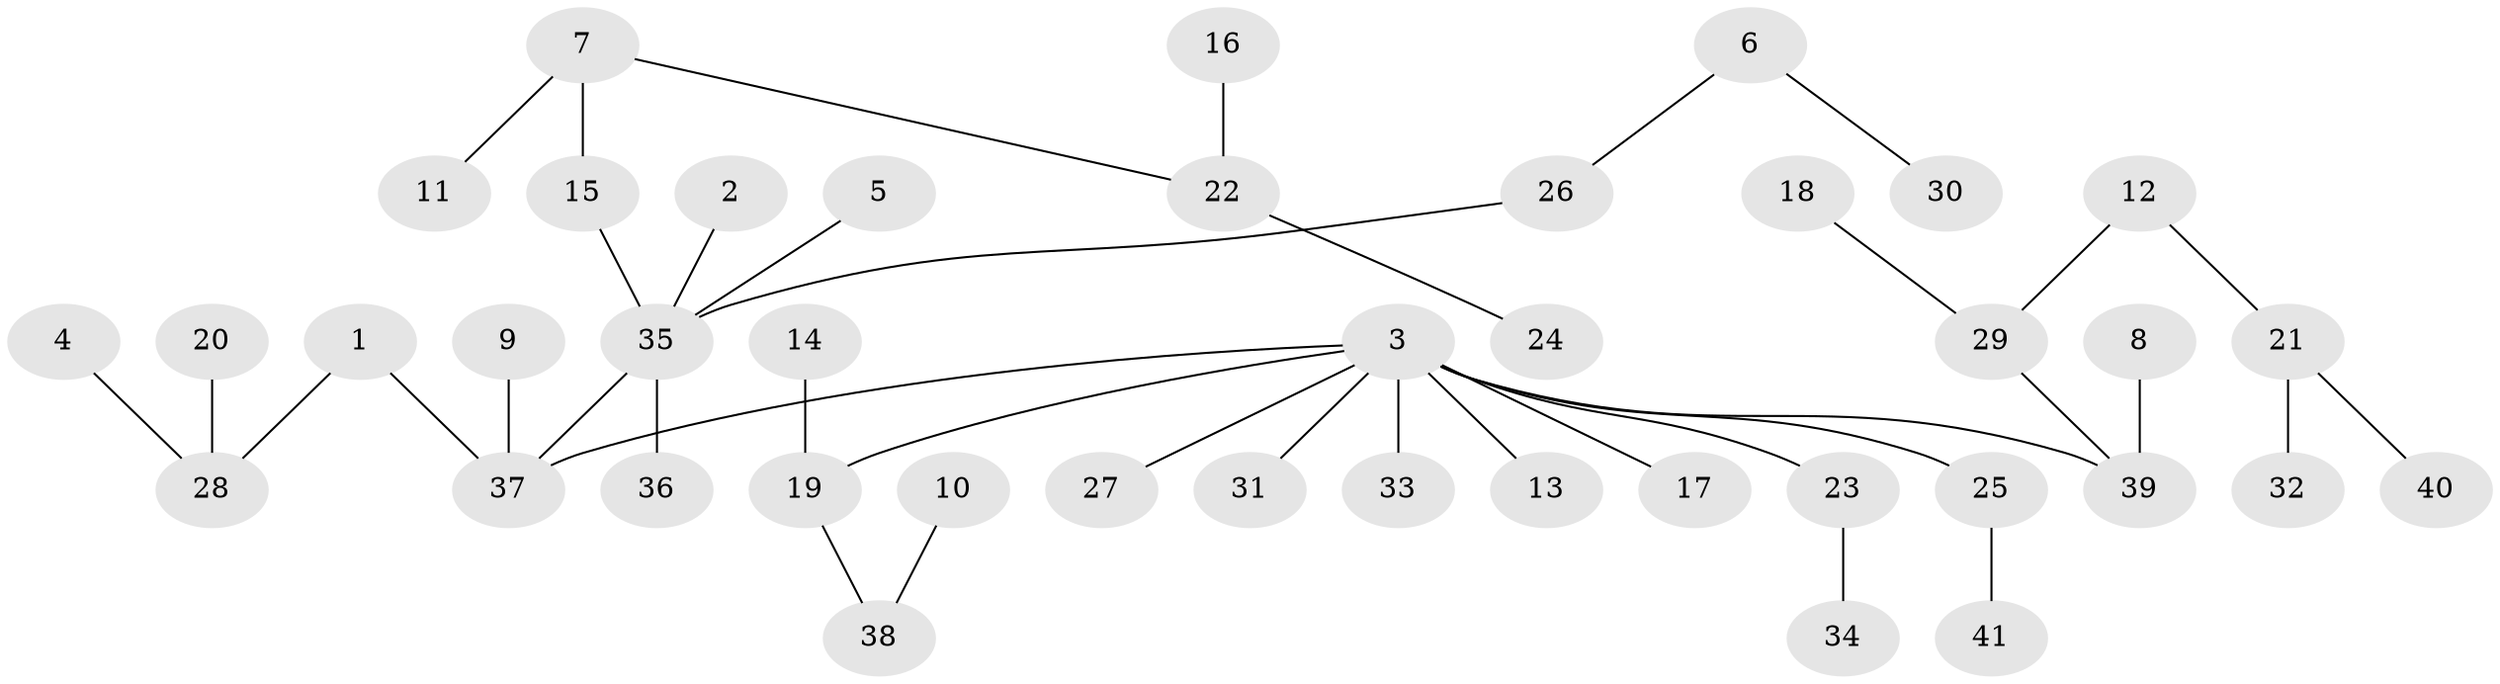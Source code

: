 // original degree distribution, {6: 0.012345679012345678, 5: 0.037037037037037035, 2: 0.2962962962962963, 3: 0.12345679012345678, 7: 0.012345679012345678, 4: 0.04938271604938271, 1: 0.4691358024691358}
// Generated by graph-tools (version 1.1) at 2025/26/03/09/25 03:26:29]
// undirected, 41 vertices, 40 edges
graph export_dot {
graph [start="1"]
  node [color=gray90,style=filled];
  1;
  2;
  3;
  4;
  5;
  6;
  7;
  8;
  9;
  10;
  11;
  12;
  13;
  14;
  15;
  16;
  17;
  18;
  19;
  20;
  21;
  22;
  23;
  24;
  25;
  26;
  27;
  28;
  29;
  30;
  31;
  32;
  33;
  34;
  35;
  36;
  37;
  38;
  39;
  40;
  41;
  1 -- 28 [weight=1.0];
  1 -- 37 [weight=1.0];
  2 -- 35 [weight=1.0];
  3 -- 13 [weight=1.0];
  3 -- 17 [weight=1.0];
  3 -- 19 [weight=1.0];
  3 -- 23 [weight=1.0];
  3 -- 25 [weight=1.0];
  3 -- 27 [weight=1.0];
  3 -- 31 [weight=1.0];
  3 -- 33 [weight=1.0];
  3 -- 37 [weight=1.0];
  3 -- 39 [weight=1.0];
  4 -- 28 [weight=1.0];
  5 -- 35 [weight=1.0];
  6 -- 26 [weight=1.0];
  6 -- 30 [weight=1.0];
  7 -- 11 [weight=1.0];
  7 -- 15 [weight=1.0];
  7 -- 22 [weight=1.0];
  8 -- 39 [weight=1.0];
  9 -- 37 [weight=1.0];
  10 -- 38 [weight=1.0];
  12 -- 21 [weight=1.0];
  12 -- 29 [weight=1.0];
  14 -- 19 [weight=1.0];
  15 -- 35 [weight=1.0];
  16 -- 22 [weight=1.0];
  18 -- 29 [weight=1.0];
  19 -- 38 [weight=1.0];
  20 -- 28 [weight=1.0];
  21 -- 32 [weight=1.0];
  21 -- 40 [weight=1.0];
  22 -- 24 [weight=1.0];
  23 -- 34 [weight=1.0];
  25 -- 41 [weight=1.0];
  26 -- 35 [weight=1.0];
  29 -- 39 [weight=1.0];
  35 -- 36 [weight=1.0];
  35 -- 37 [weight=1.0];
}
